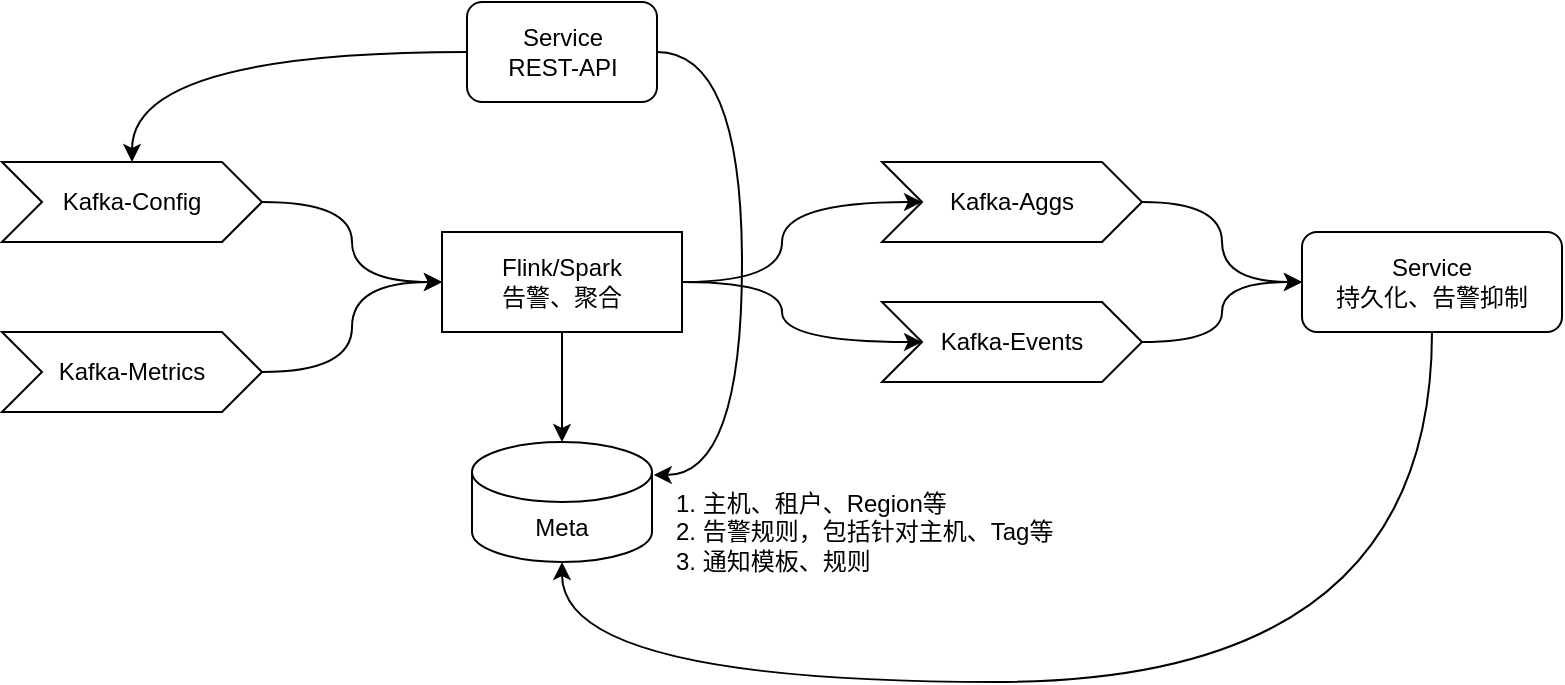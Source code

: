 <mxfile version="15.3.8" type="github">
  <diagram id="NMh_HXRJjf_2bCsdqkON" name="Page-1">
    <mxGraphModel dx="1049" dy="587" grid="1" gridSize="10" guides="1" tooltips="1" connect="1" arrows="1" fold="1" page="1" pageScale="1" pageWidth="1200" pageHeight="1920" math="0" shadow="0">
      <root>
        <mxCell id="0" />
        <mxCell id="1" parent="0" />
        <mxCell id="LWi7PXQvQpXjzRUc1ZB_-1" value="Kafka-Metrics" style="shape=step;perimeter=stepPerimeter;whiteSpace=wrap;html=1;fixedSize=1;" vertex="1" parent="1">
          <mxGeometry x="160" y="265" width="130" height="40" as="geometry" />
        </mxCell>
        <mxCell id="LWi7PXQvQpXjzRUc1ZB_-2" value="Meta" style="shape=cylinder3;whiteSpace=wrap;html=1;boundedLbl=1;backgroundOutline=1;size=15;" vertex="1" parent="1">
          <mxGeometry x="395" y="320" width="90" height="60" as="geometry" />
        </mxCell>
        <mxCell id="LWi7PXQvQpXjzRUc1ZB_-3" value="Flink/Spark&lt;br&gt;告警、聚合" style="rounded=0;whiteSpace=wrap;html=1;" vertex="1" parent="1">
          <mxGeometry x="380" y="215" width="120" height="50" as="geometry" />
        </mxCell>
        <mxCell id="LWi7PXQvQpXjzRUc1ZB_-4" value="Kafka-Config" style="shape=step;perimeter=stepPerimeter;whiteSpace=wrap;html=1;fixedSize=1;" vertex="1" parent="1">
          <mxGeometry x="160" y="180" width="130" height="40" as="geometry" />
        </mxCell>
        <mxCell id="LWi7PXQvQpXjzRUc1ZB_-5" value="1. 主机、租户、Region等&lt;br&gt;2. 告警规则，包括针对主机、Tag等&lt;br&gt;3. 通知模板、规则" style="text;html=1;strokeColor=none;fillColor=none;align=left;verticalAlign=middle;whiteSpace=wrap;rounded=0;" vertex="1" parent="1">
          <mxGeometry x="495" y="330" width="210" height="70" as="geometry" />
        </mxCell>
        <mxCell id="LWi7PXQvQpXjzRUc1ZB_-6" value="Service&lt;br&gt;REST-API" style="rounded=1;whiteSpace=wrap;html=1;align=center;" vertex="1" parent="1">
          <mxGeometry x="392.5" y="100" width="95" height="50" as="geometry" />
        </mxCell>
        <mxCell id="LWi7PXQvQpXjzRUc1ZB_-7" value="" style="endArrow=classic;html=1;exitX=0;exitY=0.5;exitDx=0;exitDy=0;entryX=0.5;entryY=0;entryDx=0;entryDy=0;edgeStyle=orthogonalEdgeStyle;elbow=vertical;curved=1;" edge="1" parent="1" source="LWi7PXQvQpXjzRUc1ZB_-6" target="LWi7PXQvQpXjzRUc1ZB_-4">
          <mxGeometry width="50" height="50" relative="1" as="geometry">
            <mxPoint x="350" y="220" as="sourcePoint" />
            <mxPoint x="400" y="170" as="targetPoint" />
          </mxGeometry>
        </mxCell>
        <mxCell id="LWi7PXQvQpXjzRUc1ZB_-8" value="" style="endArrow=classic;html=1;exitX=1;exitY=0.5;exitDx=0;exitDy=0;edgeStyle=orthogonalEdgeStyle;elbow=vertical;entryX=1.01;entryY=0.275;entryDx=0;entryDy=0;entryPerimeter=0;curved=1;" edge="1" parent="1" source="LWi7PXQvQpXjzRUc1ZB_-6" target="LWi7PXQvQpXjzRUc1ZB_-2">
          <mxGeometry width="50" height="50" relative="1" as="geometry">
            <mxPoint x="402.5" y="135" as="sourcePoint" />
            <mxPoint x="488" y="330" as="targetPoint" />
            <Array as="points">
              <mxPoint x="530" y="125" />
              <mxPoint x="530" y="336" />
            </Array>
          </mxGeometry>
        </mxCell>
        <mxCell id="LWi7PXQvQpXjzRUc1ZB_-9" value="" style="endArrow=classic;html=1;entryX=0.5;entryY=0;entryDx=0;entryDy=0;edgeStyle=orthogonalEdgeStyle;elbow=vertical;curved=1;entryPerimeter=0;exitX=0.5;exitY=1;exitDx=0;exitDy=0;" edge="1" parent="1" source="LWi7PXQvQpXjzRUc1ZB_-3" target="LWi7PXQvQpXjzRUc1ZB_-2">
          <mxGeometry width="50" height="50" relative="1" as="geometry">
            <mxPoint x="445" y="260" as="sourcePoint" />
            <mxPoint x="235" y="200" as="targetPoint" />
          </mxGeometry>
        </mxCell>
        <mxCell id="LWi7PXQvQpXjzRUc1ZB_-10" value="" style="endArrow=classic;html=1;entryX=0;entryY=0.5;entryDx=0;entryDy=0;edgeStyle=orthogonalEdgeStyle;elbow=vertical;curved=1;exitX=1;exitY=0.5;exitDx=0;exitDy=0;" edge="1" parent="1" source="LWi7PXQvQpXjzRUc1ZB_-4" target="LWi7PXQvQpXjzRUc1ZB_-3">
          <mxGeometry width="50" height="50" relative="1" as="geometry">
            <mxPoint x="450" y="275" as="sourcePoint" />
            <mxPoint x="450" y="330" as="targetPoint" />
          </mxGeometry>
        </mxCell>
        <mxCell id="LWi7PXQvQpXjzRUc1ZB_-11" value="" style="endArrow=classic;html=1;entryX=0;entryY=0.5;entryDx=0;entryDy=0;edgeStyle=orthogonalEdgeStyle;elbow=vertical;curved=1;" edge="1" parent="1" source="LWi7PXQvQpXjzRUc1ZB_-1" target="LWi7PXQvQpXjzRUc1ZB_-3">
          <mxGeometry width="50" height="50" relative="1" as="geometry">
            <mxPoint x="300" y="220" as="sourcePoint" />
            <mxPoint x="390" y="250" as="targetPoint" />
          </mxGeometry>
        </mxCell>
        <mxCell id="LWi7PXQvQpXjzRUc1ZB_-13" value="Kafka-Events" style="shape=step;perimeter=stepPerimeter;whiteSpace=wrap;html=1;fixedSize=1;" vertex="1" parent="1">
          <mxGeometry x="600" y="250" width="130" height="40" as="geometry" />
        </mxCell>
        <mxCell id="LWi7PXQvQpXjzRUc1ZB_-14" value="" style="endArrow=classic;html=1;entryX=0;entryY=0.5;entryDx=0;entryDy=0;edgeStyle=orthogonalEdgeStyle;elbow=vertical;curved=1;exitX=1;exitY=0.5;exitDx=0;exitDy=0;" edge="1" parent="1" source="LWi7PXQvQpXjzRUc1ZB_-3" target="LWi7PXQvQpXjzRUc1ZB_-13">
          <mxGeometry width="50" height="50" relative="1" as="geometry">
            <mxPoint x="300.0" y="295" as="sourcePoint" />
            <mxPoint x="390.0" y="250" as="targetPoint" />
          </mxGeometry>
        </mxCell>
        <mxCell id="LWi7PXQvQpXjzRUc1ZB_-15" value="Kafka-Aggs" style="shape=step;perimeter=stepPerimeter;whiteSpace=wrap;html=1;fixedSize=1;" vertex="1" parent="1">
          <mxGeometry x="600" y="180" width="130" height="40" as="geometry" />
        </mxCell>
        <mxCell id="LWi7PXQvQpXjzRUc1ZB_-16" value="" style="endArrow=classic;html=1;entryX=0;entryY=0.5;entryDx=0;entryDy=0;edgeStyle=orthogonalEdgeStyle;elbow=vertical;curved=1;exitX=1;exitY=0.5;exitDx=0;exitDy=0;" edge="1" parent="1" source="LWi7PXQvQpXjzRUc1ZB_-3" target="LWi7PXQvQpXjzRUc1ZB_-15">
          <mxGeometry width="50" height="50" relative="1" as="geometry">
            <mxPoint x="510.0" y="250" as="sourcePoint" />
            <mxPoint x="630" y="290" as="targetPoint" />
          </mxGeometry>
        </mxCell>
        <mxCell id="LWi7PXQvQpXjzRUc1ZB_-18" value="Service&lt;br&gt;持久化、告警抑制" style="rounded=1;whiteSpace=wrap;html=1;align=center;" vertex="1" parent="1">
          <mxGeometry x="810" y="215" width="130" height="50" as="geometry" />
        </mxCell>
        <mxCell id="LWi7PXQvQpXjzRUc1ZB_-19" value="" style="endArrow=classic;html=1;entryX=0;entryY=0.5;entryDx=0;entryDy=0;edgeStyle=orthogonalEdgeStyle;elbow=vertical;curved=1;exitX=1;exitY=0.5;exitDx=0;exitDy=0;" edge="1" parent="1" source="LWi7PXQvQpXjzRUc1ZB_-15" target="LWi7PXQvQpXjzRUc1ZB_-18">
          <mxGeometry width="50" height="50" relative="1" as="geometry">
            <mxPoint x="510" y="250" as="sourcePoint" />
            <mxPoint x="630" y="280" as="targetPoint" />
          </mxGeometry>
        </mxCell>
        <mxCell id="LWi7PXQvQpXjzRUc1ZB_-20" value="" style="endArrow=classic;html=1;entryX=0;entryY=0.5;entryDx=0;entryDy=0;edgeStyle=orthogonalEdgeStyle;elbow=vertical;curved=1;exitX=1;exitY=0.5;exitDx=0;exitDy=0;" edge="1" parent="1" source="LWi7PXQvQpXjzRUc1ZB_-13" target="LWi7PXQvQpXjzRUc1ZB_-18">
          <mxGeometry width="50" height="50" relative="1" as="geometry">
            <mxPoint x="740" y="210" as="sourcePoint" />
            <mxPoint x="820" y="250" as="targetPoint" />
          </mxGeometry>
        </mxCell>
        <mxCell id="LWi7PXQvQpXjzRUc1ZB_-21" value="" style="endArrow=classic;html=1;edgeStyle=orthogonalEdgeStyle;elbow=vertical;entryX=0.5;entryY=1;entryDx=0;entryDy=0;entryPerimeter=0;curved=1;" edge="1" parent="1" source="LWi7PXQvQpXjzRUc1ZB_-18" target="LWi7PXQvQpXjzRUc1ZB_-2">
          <mxGeometry width="50" height="50" relative="1" as="geometry">
            <mxPoint x="497.5" y="135" as="sourcePoint" />
            <mxPoint x="495.9" y="346.5" as="targetPoint" />
            <Array as="points">
              <mxPoint x="875" y="440" />
              <mxPoint x="440" y="440" />
            </Array>
          </mxGeometry>
        </mxCell>
      </root>
    </mxGraphModel>
  </diagram>
</mxfile>
